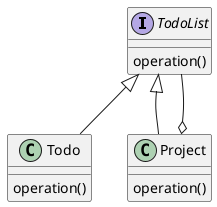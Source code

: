 @startuml

interface TodoList {
  operation()
}

class Todo {
  operation()
}

class Project {
  operation()
}

TodoList <|-- Todo
TodoList <|-- Project
Project o-- TodoList

@enduml